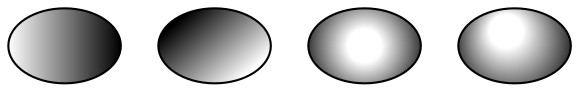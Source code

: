 # Not yet supported by xdot
# http://www.graphviz.org/mantisbt/view.php?id=2315
graph {
  node [label=""]
  linear [fillcolor="white:black" style=filled]
  linear2 [fillcolor="white:black", style=filled, gradientangle=120]
  radial [fillcolor="white:black", style=radial]
  radial2 [fillcolor="white:black", style=radial, gradientangle=120]
}
